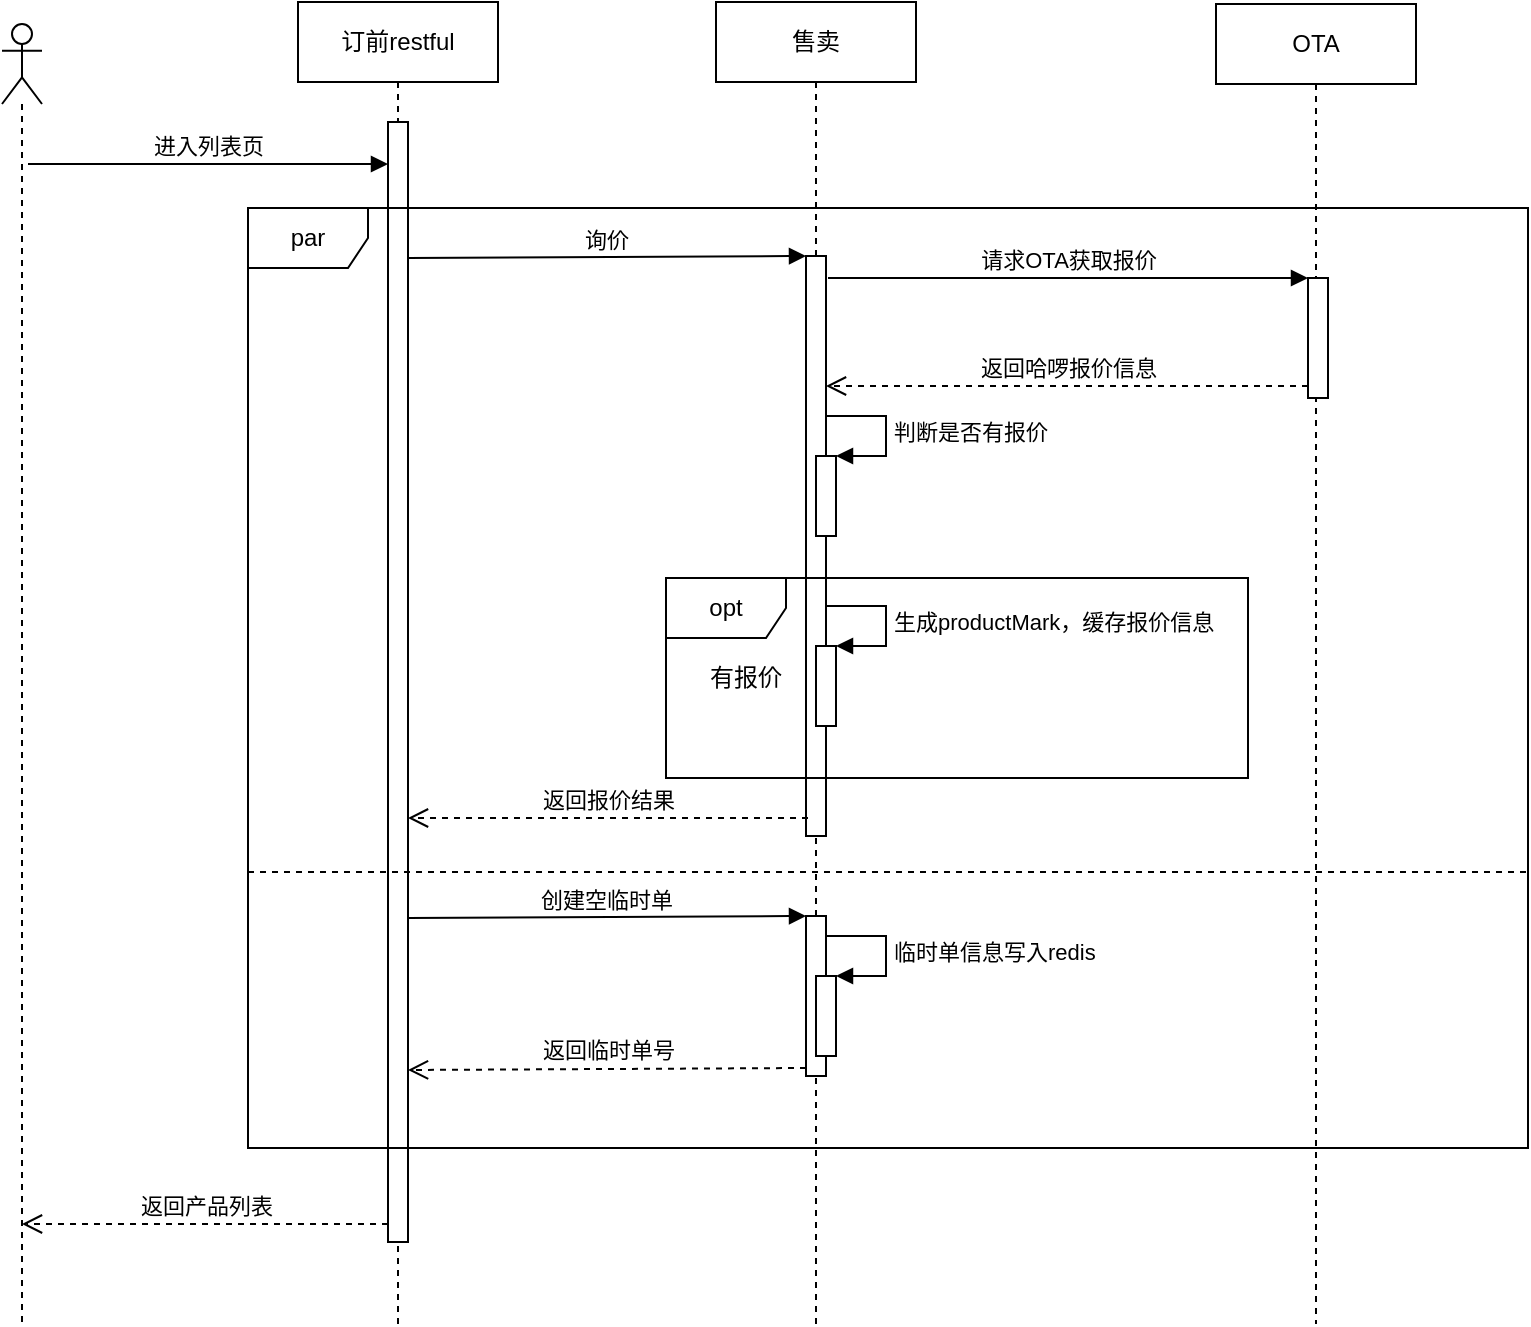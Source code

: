 <mxfile version="20.6.0" type="github">
  <diagram id="Vq-S5b-R2pcWZ0m__wl8" name="第 1 页">
    <mxGraphModel dx="1149" dy="605" grid="1" gridSize="10" guides="1" tooltips="1" connect="1" arrows="1" fold="1" page="1" pageScale="1" pageWidth="827" pageHeight="1169" background="#ffffff" math="0" shadow="0">
      <root>
        <mxCell id="0" />
        <mxCell id="1" parent="0" />
        <mxCell id="FukbFr3hFE8b34HeJpC8-1" value="订前restful" style="shape=umlLifeline;perimeter=lifelinePerimeter;whiteSpace=wrap;html=1;container=1;collapsible=0;recursiveResize=0;outlineConnect=0;" vertex="1" parent="1">
          <mxGeometry x="185" y="59" width="100" height="661" as="geometry" />
        </mxCell>
        <mxCell id="FukbFr3hFE8b34HeJpC8-2" value="" style="html=1;points=[];perimeter=orthogonalPerimeter;" vertex="1" parent="FukbFr3hFE8b34HeJpC8-1">
          <mxGeometry x="45" y="60" width="10" height="560" as="geometry" />
        </mxCell>
        <mxCell id="FukbFr3hFE8b34HeJpC8-3" value="售卖" style="shape=umlLifeline;perimeter=lifelinePerimeter;whiteSpace=wrap;html=1;container=1;collapsible=0;recursiveResize=0;outlineConnect=0;" vertex="1" parent="1">
          <mxGeometry x="394" y="59" width="100" height="661" as="geometry" />
        </mxCell>
        <mxCell id="FukbFr3hFE8b34HeJpC8-8" value="" style="html=1;points=[];perimeter=orthogonalPerimeter;" vertex="1" parent="FukbFr3hFE8b34HeJpC8-3">
          <mxGeometry x="45" y="127" width="10" height="290" as="geometry" />
        </mxCell>
        <mxCell id="FukbFr3hFE8b34HeJpC8-16" value="" style="html=1;points=[];perimeter=orthogonalPerimeter;" vertex="1" parent="FukbFr3hFE8b34HeJpC8-3">
          <mxGeometry x="50" y="227" width="10" height="40" as="geometry" />
        </mxCell>
        <mxCell id="FukbFr3hFE8b34HeJpC8-17" value="判断是否有报价" style="edgeStyle=orthogonalEdgeStyle;html=1;align=left;spacingLeft=2;endArrow=block;rounded=0;entryX=1;entryY=0;" edge="1" target="FukbFr3hFE8b34HeJpC8-16" parent="FukbFr3hFE8b34HeJpC8-3">
          <mxGeometry relative="1" as="geometry">
            <mxPoint x="55" y="207" as="sourcePoint" />
            <Array as="points">
              <mxPoint x="85" y="207" />
            </Array>
          </mxGeometry>
        </mxCell>
        <mxCell id="FukbFr3hFE8b34HeJpC8-20" value="" style="html=1;points=[];perimeter=orthogonalPerimeter;" vertex="1" parent="FukbFr3hFE8b34HeJpC8-3">
          <mxGeometry x="50" y="322" width="10" height="40" as="geometry" />
        </mxCell>
        <mxCell id="FukbFr3hFE8b34HeJpC8-21" value="生成productMark，缓存报价信息" style="edgeStyle=orthogonalEdgeStyle;html=1;align=left;spacingLeft=2;endArrow=block;rounded=0;entryX=1;entryY=0;" edge="1" target="FukbFr3hFE8b34HeJpC8-20" parent="FukbFr3hFE8b34HeJpC8-3">
          <mxGeometry relative="1" as="geometry">
            <mxPoint x="55" y="302" as="sourcePoint" />
            <Array as="points">
              <mxPoint x="85" y="302" />
            </Array>
          </mxGeometry>
        </mxCell>
        <mxCell id="FukbFr3hFE8b34HeJpC8-25" value="" style="html=1;points=[];perimeter=orthogonalPerimeter;" vertex="1" parent="FukbFr3hFE8b34HeJpC8-3">
          <mxGeometry x="45" y="457" width="10" height="80" as="geometry" />
        </mxCell>
        <mxCell id="FukbFr3hFE8b34HeJpC8-28" value="" style="html=1;points=[];perimeter=orthogonalPerimeter;" vertex="1" parent="FukbFr3hFE8b34HeJpC8-3">
          <mxGeometry x="50" y="487" width="10" height="40" as="geometry" />
        </mxCell>
        <mxCell id="FukbFr3hFE8b34HeJpC8-29" value="临时单信息写入redis" style="edgeStyle=orthogonalEdgeStyle;html=1;align=left;spacingLeft=2;endArrow=block;rounded=0;entryX=1;entryY=0;" edge="1" target="FukbFr3hFE8b34HeJpC8-28" parent="FukbFr3hFE8b34HeJpC8-3">
          <mxGeometry relative="1" as="geometry">
            <mxPoint x="55" y="467" as="sourcePoint" />
            <Array as="points">
              <mxPoint x="85" y="467" />
            </Array>
          </mxGeometry>
        </mxCell>
        <mxCell id="FukbFr3hFE8b34HeJpC8-5" value="OTA" style="shape=umlLifeline;perimeter=lifelinePerimeter;whiteSpace=wrap;html=1;container=1;collapsible=0;recursiveResize=0;outlineConnect=0;" vertex="1" parent="1">
          <mxGeometry x="644" y="60" width="100" height="660" as="geometry" />
        </mxCell>
        <mxCell id="FukbFr3hFE8b34HeJpC8-12" value="" style="html=1;points=[];perimeter=orthogonalPerimeter;" vertex="1" parent="FukbFr3hFE8b34HeJpC8-5">
          <mxGeometry x="46" y="137" width="10" height="60" as="geometry" />
        </mxCell>
        <mxCell id="FukbFr3hFE8b34HeJpC8-7" value="" style="shape=umlLifeline;participant=umlActor;perimeter=lifelinePerimeter;whiteSpace=wrap;html=1;container=1;collapsible=0;recursiveResize=0;verticalAlign=top;spacingTop=36;outlineConnect=0;" vertex="1" parent="1">
          <mxGeometry x="37" y="70" width="20" height="650" as="geometry" />
        </mxCell>
        <mxCell id="FukbFr3hFE8b34HeJpC8-9" value="询价" style="html=1;verticalAlign=bottom;endArrow=block;entryX=0;entryY=0;rounded=0;" edge="1" target="FukbFr3hFE8b34HeJpC8-8" parent="1">
          <mxGeometry relative="1" as="geometry">
            <mxPoint x="240" y="187" as="sourcePoint" />
          </mxGeometry>
        </mxCell>
        <object label="请求OTA获取报价" id="FukbFr3hFE8b34HeJpC8-13">
          <mxCell style="html=1;verticalAlign=bottom;endArrow=block;entryX=0;entryY=0;rounded=0;" edge="1" target="FukbFr3hFE8b34HeJpC8-12" parent="1">
            <mxGeometry relative="1" as="geometry">
              <mxPoint x="450" y="197" as="sourcePoint" />
            </mxGeometry>
          </mxCell>
        </object>
        <mxCell id="FukbFr3hFE8b34HeJpC8-14" value="返回哈啰报价信息" style="html=1;verticalAlign=bottom;endArrow=open;dashed=1;endSize=8;rounded=0;movable=1;resizable=1;rotatable=1;deletable=1;editable=1;connectable=1;" edge="1" parent="1">
          <mxGeometry relative="1" as="geometry">
            <mxPoint x="449" y="251" as="targetPoint" />
            <mxPoint x="690" y="251" as="sourcePoint" />
          </mxGeometry>
        </mxCell>
        <mxCell id="FukbFr3hFE8b34HeJpC8-22" value="opt" style="shape=umlFrame;whiteSpace=wrap;html=1;" vertex="1" parent="1">
          <mxGeometry x="369" y="347" width="291" height="100" as="geometry" />
        </mxCell>
        <mxCell id="FukbFr3hFE8b34HeJpC8-23" value="有报价" style="text;html=1;strokeColor=none;fillColor=none;align=center;verticalAlign=middle;whiteSpace=wrap;rounded=0;" vertex="1" parent="1">
          <mxGeometry x="379" y="382" width="60" height="30" as="geometry" />
        </mxCell>
        <mxCell id="FukbFr3hFE8b34HeJpC8-24" value="返回报价结果" style="html=1;verticalAlign=bottom;endArrow=open;dashed=1;endSize=8;rounded=0;" edge="1" parent="1">
          <mxGeometry relative="1" as="geometry">
            <mxPoint x="440" y="467" as="sourcePoint" />
            <mxPoint x="240" y="467" as="targetPoint" />
          </mxGeometry>
        </mxCell>
        <mxCell id="FukbFr3hFE8b34HeJpC8-26" value="创建空临时单" style="html=1;verticalAlign=bottom;endArrow=block;entryX=0;entryY=0;rounded=0;" edge="1" target="FukbFr3hFE8b34HeJpC8-25" parent="1">
          <mxGeometry relative="1" as="geometry">
            <mxPoint x="240" y="517" as="sourcePoint" />
          </mxGeometry>
        </mxCell>
        <mxCell id="FukbFr3hFE8b34HeJpC8-27" value="返回临时单号" style="html=1;verticalAlign=bottom;endArrow=open;dashed=1;endSize=8;exitX=0;exitY=0.95;rounded=0;" edge="1" source="FukbFr3hFE8b34HeJpC8-25" parent="1">
          <mxGeometry relative="1" as="geometry">
            <mxPoint x="240" y="593" as="targetPoint" />
          </mxGeometry>
        </mxCell>
        <mxCell id="FukbFr3hFE8b34HeJpC8-30" value="par" style="shape=umlFrame;whiteSpace=wrap;html=1;" vertex="1" parent="1">
          <mxGeometry x="160" y="162" width="640" height="470" as="geometry" />
        </mxCell>
        <mxCell id="FukbFr3hFE8b34HeJpC8-31" value="" style="line;strokeWidth=1;fillColor=none;align=left;verticalAlign=middle;spacingTop=-1;spacingLeft=3;spacingRight=3;rotatable=0;labelPosition=right;points=[];portConstraint=eastwest;strokeColor=inherit;dashed=1;" vertex="1" parent="1">
          <mxGeometry x="160" y="490" width="640" height="8" as="geometry" />
        </mxCell>
        <mxCell id="FukbFr3hFE8b34HeJpC8-33" value="进入列表页" style="html=1;verticalAlign=bottom;endArrow=block;rounded=0;" edge="1" parent="1">
          <mxGeometry width="80" relative="1" as="geometry">
            <mxPoint x="50" y="140" as="sourcePoint" />
            <mxPoint x="230" y="140" as="targetPoint" />
          </mxGeometry>
        </mxCell>
        <mxCell id="FukbFr3hFE8b34HeJpC8-35" value="返回产品列表" style="html=1;verticalAlign=bottom;endArrow=open;dashed=1;endSize=8;rounded=0;" edge="1" parent="1" target="FukbFr3hFE8b34HeJpC8-7">
          <mxGeometry relative="1" as="geometry">
            <mxPoint x="230" y="670" as="sourcePoint" />
            <mxPoint x="150" y="670" as="targetPoint" />
          </mxGeometry>
        </mxCell>
      </root>
    </mxGraphModel>
  </diagram>
</mxfile>
